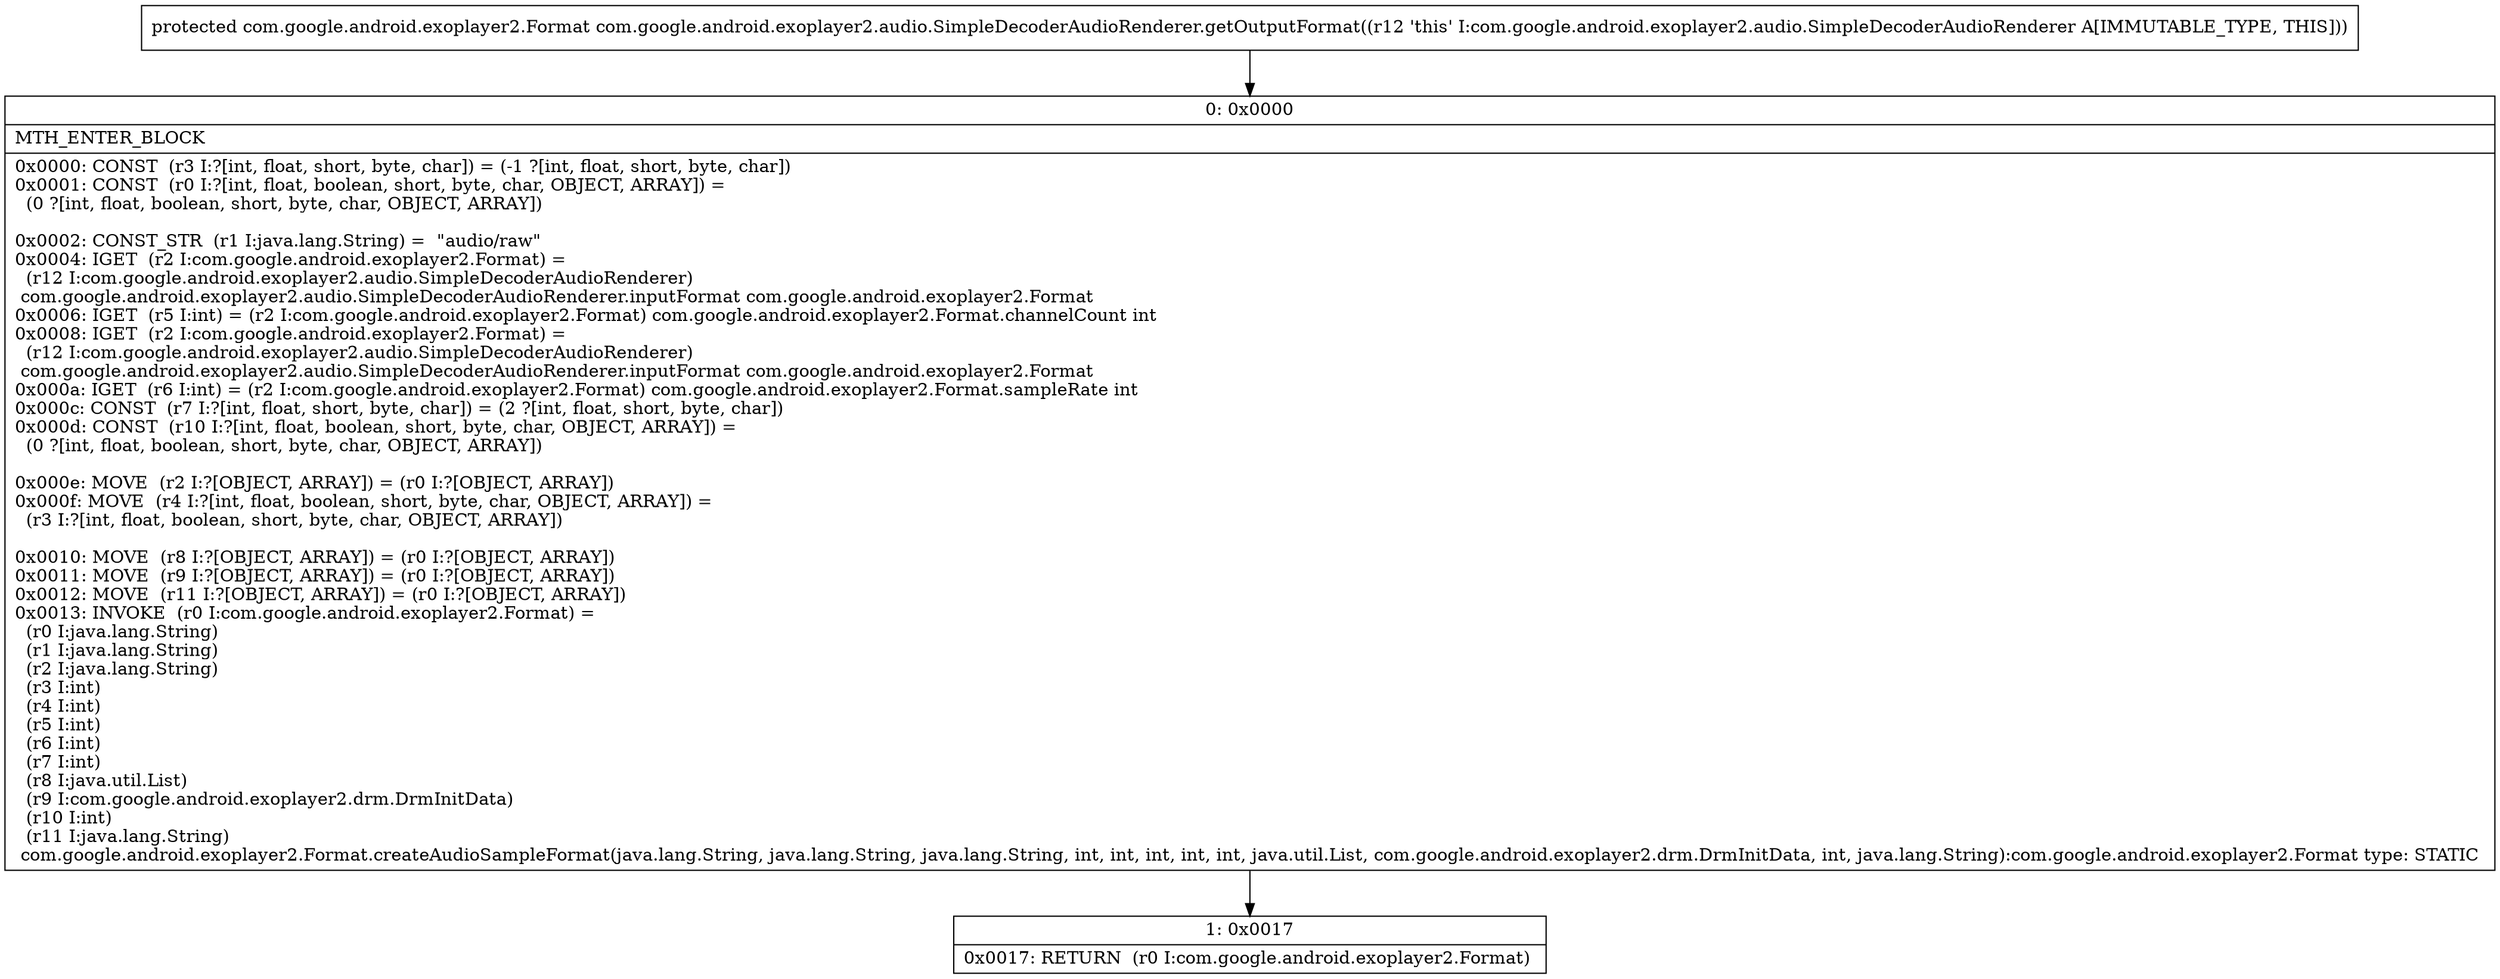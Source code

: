 digraph "CFG forcom.google.android.exoplayer2.audio.SimpleDecoderAudioRenderer.getOutputFormat()Lcom\/google\/android\/exoplayer2\/Format;" {
Node_0 [shape=record,label="{0\:\ 0x0000|MTH_ENTER_BLOCK\l|0x0000: CONST  (r3 I:?[int, float, short, byte, char]) = (\-1 ?[int, float, short, byte, char]) \l0x0001: CONST  (r0 I:?[int, float, boolean, short, byte, char, OBJECT, ARRAY]) = \l  (0 ?[int, float, boolean, short, byte, char, OBJECT, ARRAY])\l \l0x0002: CONST_STR  (r1 I:java.lang.String) =  \"audio\/raw\" \l0x0004: IGET  (r2 I:com.google.android.exoplayer2.Format) = \l  (r12 I:com.google.android.exoplayer2.audio.SimpleDecoderAudioRenderer)\l com.google.android.exoplayer2.audio.SimpleDecoderAudioRenderer.inputFormat com.google.android.exoplayer2.Format \l0x0006: IGET  (r5 I:int) = (r2 I:com.google.android.exoplayer2.Format) com.google.android.exoplayer2.Format.channelCount int \l0x0008: IGET  (r2 I:com.google.android.exoplayer2.Format) = \l  (r12 I:com.google.android.exoplayer2.audio.SimpleDecoderAudioRenderer)\l com.google.android.exoplayer2.audio.SimpleDecoderAudioRenderer.inputFormat com.google.android.exoplayer2.Format \l0x000a: IGET  (r6 I:int) = (r2 I:com.google.android.exoplayer2.Format) com.google.android.exoplayer2.Format.sampleRate int \l0x000c: CONST  (r7 I:?[int, float, short, byte, char]) = (2 ?[int, float, short, byte, char]) \l0x000d: CONST  (r10 I:?[int, float, boolean, short, byte, char, OBJECT, ARRAY]) = \l  (0 ?[int, float, boolean, short, byte, char, OBJECT, ARRAY])\l \l0x000e: MOVE  (r2 I:?[OBJECT, ARRAY]) = (r0 I:?[OBJECT, ARRAY]) \l0x000f: MOVE  (r4 I:?[int, float, boolean, short, byte, char, OBJECT, ARRAY]) = \l  (r3 I:?[int, float, boolean, short, byte, char, OBJECT, ARRAY])\l \l0x0010: MOVE  (r8 I:?[OBJECT, ARRAY]) = (r0 I:?[OBJECT, ARRAY]) \l0x0011: MOVE  (r9 I:?[OBJECT, ARRAY]) = (r0 I:?[OBJECT, ARRAY]) \l0x0012: MOVE  (r11 I:?[OBJECT, ARRAY]) = (r0 I:?[OBJECT, ARRAY]) \l0x0013: INVOKE  (r0 I:com.google.android.exoplayer2.Format) = \l  (r0 I:java.lang.String)\l  (r1 I:java.lang.String)\l  (r2 I:java.lang.String)\l  (r3 I:int)\l  (r4 I:int)\l  (r5 I:int)\l  (r6 I:int)\l  (r7 I:int)\l  (r8 I:java.util.List)\l  (r9 I:com.google.android.exoplayer2.drm.DrmInitData)\l  (r10 I:int)\l  (r11 I:java.lang.String)\l com.google.android.exoplayer2.Format.createAudioSampleFormat(java.lang.String, java.lang.String, java.lang.String, int, int, int, int, int, java.util.List, com.google.android.exoplayer2.drm.DrmInitData, int, java.lang.String):com.google.android.exoplayer2.Format type: STATIC \l}"];
Node_1 [shape=record,label="{1\:\ 0x0017|0x0017: RETURN  (r0 I:com.google.android.exoplayer2.Format) \l}"];
MethodNode[shape=record,label="{protected com.google.android.exoplayer2.Format com.google.android.exoplayer2.audio.SimpleDecoderAudioRenderer.getOutputFormat((r12 'this' I:com.google.android.exoplayer2.audio.SimpleDecoderAudioRenderer A[IMMUTABLE_TYPE, THIS])) }"];
MethodNode -> Node_0;
Node_0 -> Node_1;
}

